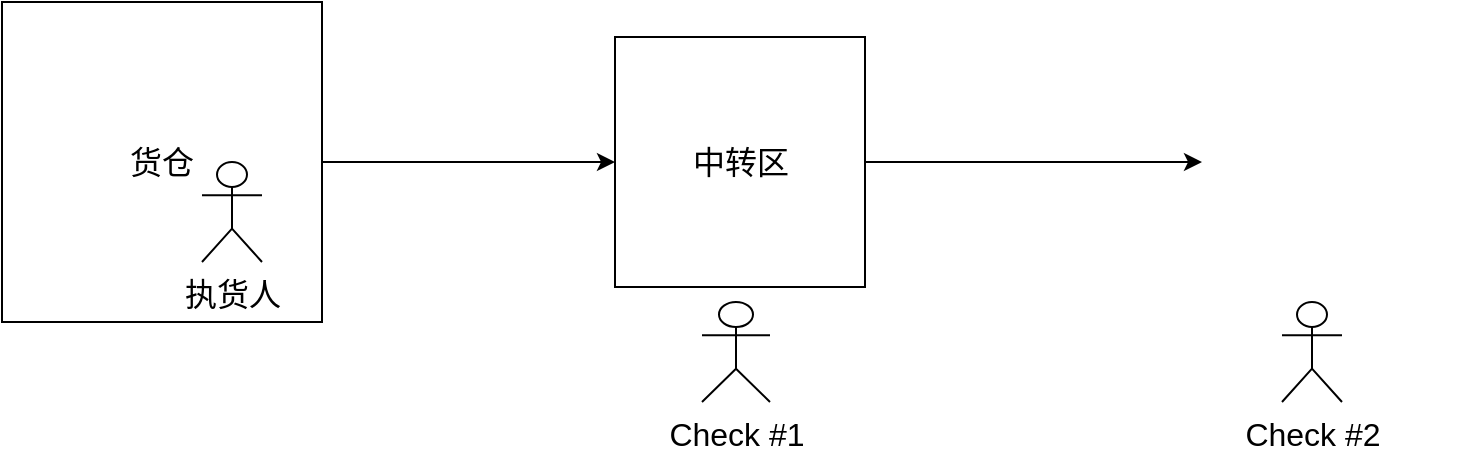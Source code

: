 <mxfile version="15.7.0" type="github" pages="7">
  <diagram id="dW6HS95guvmws_GOTu4k" name="第 1 页">
    <mxGraphModel dx="1414" dy="754" grid="1" gridSize="10" guides="1" tooltips="1" connect="1" arrows="1" fold="1" page="1" pageScale="1" pageWidth="827" pageHeight="1169" math="0" shadow="0">
      <root>
        <mxCell id="0" />
        <mxCell id="1" parent="0" />
        <mxCell id="2ieaLjKVM9jei-MbDt6W-1" style="edgeStyle=orthogonalEdgeStyle;rounded=0;orthogonalLoop=1;jettySize=auto;html=1;entryX=0;entryY=0.5;entryDx=0;entryDy=0;fontSize=16;" edge="1" parent="1" source="2ieaLjKVM9jei-MbDt6W-2" target="2ieaLjKVM9jei-MbDt6W-4">
          <mxGeometry relative="1" as="geometry" />
        </mxCell>
        <mxCell id="2ieaLjKVM9jei-MbDt6W-2" value="货仓" style="whiteSpace=wrap;html=1;aspect=fixed;fontSize=16;" vertex="1" parent="1">
          <mxGeometry x="414" y="825" width="160" height="160" as="geometry" />
        </mxCell>
        <mxCell id="2ieaLjKVM9jei-MbDt6W-3" style="edgeStyle=orthogonalEdgeStyle;rounded=0;orthogonalLoop=1;jettySize=auto;html=1;fontSize=16;" edge="1" parent="1" source="2ieaLjKVM9jei-MbDt6W-4" target="2ieaLjKVM9jei-MbDt6W-8">
          <mxGeometry relative="1" as="geometry" />
        </mxCell>
        <mxCell id="2ieaLjKVM9jei-MbDt6W-4" value="中转区" style="whiteSpace=wrap;html=1;aspect=fixed;fontSize=16;" vertex="1" parent="1">
          <mxGeometry x="720.5" y="842.5" width="125" height="125" as="geometry" />
        </mxCell>
        <mxCell id="2ieaLjKVM9jei-MbDt6W-5" value="执货人" style="shape=umlActor;verticalLabelPosition=bottom;verticalAlign=top;html=1;outlineConnect=0;fontSize=16;" vertex="1" parent="1">
          <mxGeometry x="514" y="905" width="30" height="50" as="geometry" />
        </mxCell>
        <mxCell id="2ieaLjKVM9jei-MbDt6W-6" value="Check #1" style="shape=umlActor;verticalLabelPosition=bottom;verticalAlign=top;html=1;outlineConnect=0;fontSize=16;" vertex="1" parent="1">
          <mxGeometry x="764" y="975" width="34" height="50" as="geometry" />
        </mxCell>
        <mxCell id="2ieaLjKVM9jei-MbDt6W-7" value="Check #2" style="shape=umlActor;verticalLabelPosition=bottom;verticalAlign=top;html=1;outlineConnect=0;fontSize=16;" vertex="1" parent="1">
          <mxGeometry x="1054" y="975" width="30" height="50" as="geometry" />
        </mxCell>
        <mxCell id="2ieaLjKVM9jei-MbDt6W-8" value="" style="shape=image;html=1;verticalAlign=top;verticalLabelPosition=bottom;labelBackgroundColor=#ffffff;imageAspect=0;aspect=fixed;image=https://cdn0.iconfinder.com/data/icons/e-commerce-line-style/32/ecommerce_line_style-07-128.png;fontSize=16;" vertex="1" parent="1">
          <mxGeometry x="1014" y="841" width="128" height="128" as="geometry" />
        </mxCell>
      </root>
    </mxGraphModel>
  </diagram>
  <diagram name="角色" id="RN5Eg7xyzHhXWzwu8P9J">
    <mxGraphModel dx="1414" dy="754" grid="1" gridSize="10" guides="1" tooltips="1" connect="1" arrows="1" fold="1" page="1" pageScale="1" pageWidth="827" pageHeight="1169" math="0" shadow="0">
      <root>
        <mxCell id="T8XjtjYot5bTpnzw3E0i-0" />
        <mxCell id="T8XjtjYot5bTpnzw3E0i-1" parent="T8XjtjYot5bTpnzw3E0i-0" />
        <mxCell id="T8XjtjYot5bTpnzw3E0i-4" value="" style="edgeStyle=orthogonalEdgeStyle;rounded=0;orthogonalLoop=1;jettySize=auto;html=1;" parent="T8XjtjYot5bTpnzw3E0i-1" source="T8XjtjYot5bTpnzw3E0i-2" target="T8XjtjYot5bTpnzw3E0i-3" edge="1">
          <mxGeometry relative="1" as="geometry" />
        </mxCell>
        <mxCell id="T8XjtjYot5bTpnzw3E0i-2" value="执货人" style="shape=umlActor;verticalLabelPosition=bottom;verticalAlign=top;html=1;outlineConnect=0;" parent="T8XjtjYot5bTpnzw3E0i-1" vertex="1">
          <mxGeometry x="150" y="300" width="40" height="90" as="geometry" />
        </mxCell>
        <mxCell id="T8XjtjYot5bTpnzw3E0i-7" style="edgeStyle=orthogonalEdgeStyle;rounded=0;orthogonalLoop=1;jettySize=auto;html=1;" parent="T8XjtjYot5bTpnzw3E0i-1" source="T8XjtjYot5bTpnzw3E0i-3" target="T8XjtjYot5bTpnzw3E0i-6" edge="1">
          <mxGeometry relative="1" as="geometry" />
        </mxCell>
        <mxCell id="T8XjtjYot5bTpnzw3E0i-3" value="Check #1" style="shape=umlActor;verticalLabelPosition=bottom;verticalAlign=top;html=1;outlineConnect=0;" parent="T8XjtjYot5bTpnzw3E0i-1" vertex="1">
          <mxGeometry x="350" y="300" width="40" height="90" as="geometry" />
        </mxCell>
        <mxCell id="T8XjtjYot5bTpnzw3E0i-6" value="Check #2&lt;br&gt;" style="shape=umlActor;verticalLabelPosition=bottom;verticalAlign=top;html=1;outlineConnect=0;" parent="T8XjtjYot5bTpnzw3E0i-1" vertex="1">
          <mxGeometry x="560" y="298" width="40" height="95" as="geometry" />
        </mxCell>
        <mxCell id="T8XjtjYot5bTpnzw3E0i-8" value="&lt;b&gt;任务：&lt;/b&gt;按分类把货品从货仓货架搬运到中转区域" style="text;html=1;strokeColor=none;fillColor=none;align=center;verticalAlign=middle;whiteSpace=wrap;rounded=0;fontSize=16;" parent="T8XjtjYot5bTpnzw3E0i-1" vertex="1">
          <mxGeometry x="92.5" y="400" width="155" height="90" as="geometry" />
        </mxCell>
        <mxCell id="T8XjtjYot5bTpnzw3E0i-9" value="&lt;b&gt;任务：&lt;/b&gt;按单据检查拣货人货品是否齐全" style="text;html=1;strokeColor=none;fillColor=none;align=center;verticalAlign=middle;whiteSpace=wrap;rounded=0;fontSize=16;" parent="T8XjtjYot5bTpnzw3E0i-1" vertex="1">
          <mxGeometry x="292.5" y="390" width="155" height="90" as="geometry" />
        </mxCell>
        <mxCell id="T8XjtjYot5bTpnzw3E0i-10" value="&lt;b&gt;任务：&lt;/b&gt;按单据检查当日发车的货品是否齐全" style="text;html=1;strokeColor=none;fillColor=none;align=center;verticalAlign=middle;whiteSpace=wrap;rounded=0;fontSize=16;" parent="T8XjtjYot5bTpnzw3E0i-1" vertex="1">
          <mxGeometry x="502.5" y="400" width="155" height="90" as="geometry" />
        </mxCell>
        <mxCell id="T8XjtjYot5bTpnzw3E0i-11" value="&lt;b&gt;数据：备货单和装运单&lt;/b&gt;" style="text;html=1;strokeColor=none;fillColor=none;align=center;verticalAlign=middle;whiteSpace=wrap;rounded=0;fontSize=16;" parent="T8XjtjYot5bTpnzw3E0i-1" vertex="1">
          <mxGeometry x="92.5" y="480" width="155" height="90" as="geometry" />
        </mxCell>
        <mxCell id="T8XjtjYot5bTpnzw3E0i-12" value="&lt;b&gt;数据：备货单和装运单&lt;/b&gt;" style="text;html=1;strokeColor=none;fillColor=none;align=center;verticalAlign=middle;whiteSpace=wrap;rounded=0;fontSize=16;" parent="T8XjtjYot5bTpnzw3E0i-1" vertex="1">
          <mxGeometry x="292.5" y="480" width="155" height="90" as="geometry" />
        </mxCell>
        <mxCell id="T8XjtjYot5bTpnzw3E0i-13" value="&lt;b&gt;数据：装运单&lt;/b&gt;" style="text;html=1;strokeColor=none;fillColor=none;align=center;verticalAlign=middle;whiteSpace=wrap;rounded=0;fontSize=16;" parent="T8XjtjYot5bTpnzw3E0i-1" vertex="1">
          <mxGeometry x="502.5" y="470" width="155" height="90" as="geometry" />
        </mxCell>
      </root>
    </mxGraphModel>
  </diagram>
  <diagram name="系统-System" id="JBzxFBBtjbFmkCUPRWWf">
    <mxGraphModel dx="1414" dy="1923" grid="1" gridSize="10" guides="1" tooltips="1" connect="1" arrows="1" fold="1" page="1" pageScale="1" pageWidth="827" pageHeight="1169" math="0" shadow="0">
      <root>
        <mxCell id="GH9QoLnfNXStUb854Kga-0" />
        <mxCell id="GH9QoLnfNXStUb854Kga-1" parent="GH9QoLnfNXStUb854Kga-0" />
        <mxCell id="fQVrf5nuYI30bz2VwErF-0" value="System" style="shape=umlActor;verticalLabelPosition=bottom;verticalAlign=top;html=1;outlineConnect=0;" parent="GH9QoLnfNXStUb854Kga-1" vertex="1">
          <mxGeometry x="60" y="180" width="30" height="60" as="geometry" />
        </mxCell>
        <mxCell id="Z0whkhyN7GWlp6EUqXMQ-0" value="" style="whiteSpace=wrap;html=1;aspect=fixed;" parent="GH9QoLnfNXStUb854Kga-1" vertex="1">
          <mxGeometry x="180" y="-110" width="740" height="740" as="geometry" />
        </mxCell>
        <mxCell id="KoVBPKjIj0M5qhGj-mXk-0" value="创建M-Label" style="ellipse;whiteSpace=wrap;html=1;" parent="GH9QoLnfNXStUb854Kga-1" vertex="1">
          <mxGeometry x="250" y="-70" width="130" height="40" as="geometry" />
        </mxCell>
        <mxCell id="d-ZVLx42ji1qy3dS4yXc-0" value="" style="endArrow=none;html=1;entryX=0;entryY=0.5;entryDx=0;entryDy=0;exitX=1;exitY=0.333;exitDx=0;exitDy=0;exitPerimeter=0;" parent="GH9QoLnfNXStUb854Kga-1" source="fQVrf5nuYI30bz2VwErF-0" target="KoVBPKjIj0M5qhGj-mXk-0" edge="1">
          <mxGeometry width="50" height="50" relative="1" as="geometry">
            <mxPoint x="80" y="290" as="sourcePoint" />
            <mxPoint x="252" y="-180" as="targetPoint" />
          </mxGeometry>
        </mxCell>
        <mxCell id="yqnbCYK7L1svutjOCTW2-0" value="扫描M-Label" style="ellipse;whiteSpace=wrap;html=1;" vertex="1" parent="GH9QoLnfNXStUb854Kga-1">
          <mxGeometry x="250" y="10" width="130" height="40" as="geometry" />
        </mxCell>
        <mxCell id="yqnbCYK7L1svutjOCTW2-1" value="打印M-Label" style="ellipse;whiteSpace=wrap;html=1;" vertex="1" parent="GH9QoLnfNXStUb854Kga-1">
          <mxGeometry x="250" y="90" width="130" height="40" as="geometry" />
        </mxCell>
        <mxCell id="yqnbCYK7L1svutjOCTW2-2" value="作废M-Label" style="ellipse;whiteSpace=wrap;html=1;" vertex="1" parent="GH9QoLnfNXStUb854Kga-1">
          <mxGeometry x="250" y="170" width="130" height="40" as="geometry" />
        </mxCell>
      </root>
    </mxGraphModel>
  </diagram>
  <diagram name="中国仓务" id="aX7WeZrMS_Q_YEy2cRiz">
    <mxGraphModel dx="1414" dy="1923" grid="1" gridSize="10" guides="1" tooltips="1" connect="1" arrows="1" fold="1" page="1" pageScale="1" pageWidth="827" pageHeight="1169" math="0" shadow="0">
      <root>
        <mxCell id="ycSmWlQAsSS37Xe2cIsM-0" />
        <mxCell id="ycSmWlQAsSS37Xe2cIsM-1" parent="ycSmWlQAsSS37Xe2cIsM-0" />
        <mxCell id="E5KgB8FS6xsmeb3wwWXx-0" value="中国仓务" style="shape=umlActor;verticalLabelPosition=bottom;verticalAlign=top;html=1;outlineConnect=0;" parent="ycSmWlQAsSS37Xe2cIsM-1" vertex="1">
          <mxGeometry x="60" y="180" width="30" height="60" as="geometry" />
        </mxCell>
        <mxCell id="E5KgB8FS6xsmeb3wwWXx-1" value="" style="whiteSpace=wrap;html=1;aspect=fixed;" parent="ycSmWlQAsSS37Xe2cIsM-1" vertex="1">
          <mxGeometry x="180" y="-110" width="740" height="740" as="geometry" />
        </mxCell>
        <mxCell id="E5KgB8FS6xsmeb3wwWXx-2" value="维护类别权限" style="ellipse;whiteSpace=wrap;html=1;" parent="ycSmWlQAsSS37Xe2cIsM-1" vertex="1">
          <mxGeometry x="250" y="-70" width="130" height="40" as="geometry" />
        </mxCell>
        <mxCell id="E5KgB8FS6xsmeb3wwWXx-3" value="" style="endArrow=none;html=1;entryX=0;entryY=0.5;entryDx=0;entryDy=0;exitX=1;exitY=0.333;exitDx=0;exitDy=0;exitPerimeter=0;" parent="ycSmWlQAsSS37Xe2cIsM-1" source="E5KgB8FS6xsmeb3wwWXx-0" target="E5KgB8FS6xsmeb3wwWXx-2" edge="1">
          <mxGeometry width="50" height="50" relative="1" as="geometry">
            <mxPoint x="80" y="290" as="sourcePoint" />
            <mxPoint x="252" y="-180" as="targetPoint" />
          </mxGeometry>
        </mxCell>
      </root>
    </mxGraphModel>
  </diagram>
  <diagram name="STO OUT Picking" id="Sf7SplbnZv0Vbs5fd_Bt">
    <mxGraphModel dx="1414" dy="1154" grid="1" gridSize="10" guides="1" tooltips="1" connect="1" arrows="1" fold="1" page="0" pageScale="1" pageWidth="827" pageHeight="1169" background="none" math="0" shadow="0">
      <root>
        <mxCell id="0" />
        <mxCell id="1" parent="0" />
        <mxCell id="sbqekXDAShvTbVDFq31S-10" value="" style="whiteSpace=wrap;html=1;aspect=fixed;" parent="1" vertex="1">
          <mxGeometry x="120" y="-90" width="800" height="800" as="geometry" />
        </mxCell>
        <mxCell id="sbqekXDAShvTbVDFq31S-1" value="执货人" style="shape=umlActor;verticalLabelPosition=bottom;verticalAlign=top;html=1;outlineConnect=0;" parent="1" vertex="1">
          <mxGeometry x="50" y="270" width="30" height="60" as="geometry" />
        </mxCell>
        <mxCell id="sbqekXDAShvTbVDFq31S-16" value="" style="endArrow=none;html=1;entryX=0;entryY=0.5;entryDx=0;entryDy=0;exitX=1;exitY=0.333;exitDx=0;exitDy=0;exitPerimeter=0;" parent="1" source="sbqekXDAShvTbVDFq31S-1" target="sbqekXDAShvTbVDFq31S-17" edge="1">
          <mxGeometry width="50" height="50" relative="1" as="geometry">
            <mxPoint x="390" y="360" as="sourcePoint" />
            <mxPoint x="240" y="82.5" as="targetPoint" />
          </mxGeometry>
        </mxCell>
        <mxCell id="sbqekXDAShvTbVDFq31S-17" value="分类列表" style="ellipse;whiteSpace=wrap;html=1;" parent="1" vertex="1">
          <mxGeometry x="250" y="-50" width="130" height="40" as="geometry" />
        </mxCell>
        <mxCell id="VBqgkhpZ9ih240z0g-t--1" value="快速确认" style="ellipse;whiteSpace=wrap;html=1;" parent="1" vertex="1">
          <mxGeometry x="250" y="200" width="130" height="40" as="geometry" />
        </mxCell>
        <mxCell id="VBqgkhpZ9ih240z0g-t--3" value="识别条码" style="ellipse;whiteSpace=wrap;html=1;" parent="1" vertex="1">
          <mxGeometry x="250" y="500" width="130" height="40" as="geometry" />
        </mxCell>
        <mxCell id="VBqgkhpZ9ih240z0g-t--6" value="同步数据" style="ellipse;whiteSpace=wrap;html=1;" parent="1" vertex="1">
          <mxGeometry x="250" y="550" width="130" height="40" as="geometry" />
        </mxCell>
        <mxCell id="JyzePSE50r30pMicakOr-1" value="Out 货功能" style="ellipse;whiteSpace=wrap;html=1;" parent="1" vertex="1">
          <mxGeometry x="252" y="350" width="130" height="40" as="geometry" />
        </mxCell>
        <mxCell id="JyzePSE50r30pMicakOr-2" value="新增临时货品" style="ellipse;whiteSpace=wrap;html=1;" parent="1" vertex="1">
          <mxGeometry x="250" y="400" width="130" height="40" as="geometry" />
        </mxCell>
        <mxCell id="JyzePSE50r30pMicakOr-3" value="差异报表" style="ellipse;whiteSpace=wrap;html=1;" parent="1" vertex="1">
          <mxGeometry x="250" y="600" width="130" height="40" as="geometry" />
        </mxCell>
        <mxCell id="bBrtBBPYtOslg3FTUoXi-11" value="扫描条码" style="ellipse;whiteSpace=wrap;html=1;" parent="1" vertex="1">
          <mxGeometry x="250" y="450" width="130" height="40" as="geometry" />
        </mxCell>
        <mxCell id="bBrtBBPYtOslg3FTUoXi-15" value="编辑执货数据" style="ellipse;whiteSpace=wrap;html=1;" parent="1" vertex="1">
          <mxGeometry x="250" y="250" width="130" height="40" as="geometry" />
        </mxCell>
        <mxCell id="bBrtBBPYtOslg3FTUoXi-20" value="" style="endArrow=none;html=1;entryX=0;entryY=0.5;entryDx=0;entryDy=0;" parent="1" target="3m_yJqC9-MLiNNnuTYRB-1" edge="1">
          <mxGeometry width="50" height="50" relative="1" as="geometry">
            <mxPoint x="80" y="290" as="sourcePoint" />
            <mxPoint x="250" y="30" as="targetPoint" />
          </mxGeometry>
        </mxCell>
        <mxCell id="bBrtBBPYtOslg3FTUoXi-21" value="" style="endArrow=none;html=1;entryX=0;entryY=0.5;entryDx=0;entryDy=0;" parent="1" target="VBqgkhpZ9ih240z0g-t--1" edge="1">
          <mxGeometry width="50" height="50" relative="1" as="geometry">
            <mxPoint x="80" y="290" as="sourcePoint" />
            <mxPoint x="420" y="360" as="targetPoint" />
          </mxGeometry>
        </mxCell>
        <mxCell id="bBrtBBPYtOslg3FTUoXi-22" value="" style="endArrow=none;html=1;entryX=0;entryY=0.5;entryDx=0;entryDy=0;" parent="1" target="bBrtBBPYtOslg3FTUoXi-15" edge="1">
          <mxGeometry width="50" height="50" relative="1" as="geometry">
            <mxPoint x="80" y="290" as="sourcePoint" />
            <mxPoint x="420" y="160" as="targetPoint" />
          </mxGeometry>
        </mxCell>
        <mxCell id="bBrtBBPYtOslg3FTUoXi-23" value="" style="endArrow=none;html=1;entryX=0;entryY=0.5;entryDx=0;entryDy=0;" parent="1" target="JyzePSE50r30pMicakOr-1" edge="1">
          <mxGeometry width="50" height="50" relative="1" as="geometry">
            <mxPoint x="80" y="290" as="sourcePoint" />
            <mxPoint x="420" y="360" as="targetPoint" />
          </mxGeometry>
        </mxCell>
        <mxCell id="bBrtBBPYtOslg3FTUoXi-24" value="" style="endArrow=none;html=1;exitX=1;exitY=0.333;exitDx=0;exitDy=0;exitPerimeter=0;entryX=0;entryY=0.5;entryDx=0;entryDy=0;" parent="1" source="sbqekXDAShvTbVDFq31S-1" target="JyzePSE50r30pMicakOr-2" edge="1">
          <mxGeometry width="50" height="50" relative="1" as="geometry">
            <mxPoint x="370" y="510" as="sourcePoint" />
            <mxPoint x="420" y="460" as="targetPoint" />
          </mxGeometry>
        </mxCell>
        <mxCell id="bBrtBBPYtOslg3FTUoXi-26" value="" style="endArrow=none;html=1;entryX=0;entryY=0.5;entryDx=0;entryDy=0;" parent="1" target="VBqgkhpZ9ih240z0g-t--3" edge="1">
          <mxGeometry width="50" height="50" relative="1" as="geometry">
            <mxPoint x="83" y="292" as="sourcePoint" />
            <mxPoint x="253" y="542" as="targetPoint" />
          </mxGeometry>
        </mxCell>
        <mxCell id="bBrtBBPYtOslg3FTUoXi-28" value="" style="endArrow=none;html=1;entryX=0;entryY=0.5;entryDx=0;entryDy=0;" parent="1" target="VBqgkhpZ9ih240z0g-t--6" edge="1">
          <mxGeometry width="50" height="50" relative="1" as="geometry">
            <mxPoint x="80" y="290" as="sourcePoint" />
            <mxPoint x="420" y="360" as="targetPoint" />
          </mxGeometry>
        </mxCell>
        <mxCell id="bBrtBBPYtOslg3FTUoXi-29" value="" style="endArrow=none;html=1;entryX=0;entryY=0.5;entryDx=0;entryDy=0;" parent="1" target="JyzePSE50r30pMicakOr-3" edge="1">
          <mxGeometry width="50" height="50" relative="1" as="geometry">
            <mxPoint x="80" y="290" as="sourcePoint" />
            <mxPoint x="420" y="360" as="targetPoint" />
          </mxGeometry>
        </mxCell>
        <mxCell id="3m_yJqC9-MLiNNnuTYRB-1" value="物料查询" style="ellipse;whiteSpace=wrap;html=1;" parent="1" vertex="1">
          <mxGeometry x="252" y="100" width="130" height="40" as="geometry" />
        </mxCell>
        <mxCell id="3m_yJqC9-MLiNNnuTYRB-6" value="" style="endArrow=none;html=1;entryX=0;entryY=0.5;entryDx=0;entryDy=0;" parent="1" target="3m_yJqC9-MLiNNnuTYRB-7" edge="1">
          <mxGeometry width="50" height="50" relative="1" as="geometry">
            <mxPoint x="80" y="290" as="sourcePoint" />
            <mxPoint x="740" y="210" as="targetPoint" />
          </mxGeometry>
        </mxCell>
        <mxCell id="3m_yJqC9-MLiNNnuTYRB-7" value="上传图片/语音" style="ellipse;whiteSpace=wrap;html=1;" parent="1" vertex="1">
          <mxGeometry x="252" y="300" width="130" height="40" as="geometry" />
        </mxCell>
        <mxCell id="Z1wDomYnZZ2-zo3To85r-1" value="单据列表" style="ellipse;whiteSpace=wrap;html=1;" parent="1" vertex="1">
          <mxGeometry x="250" width="130" height="40" as="geometry" />
        </mxCell>
        <mxCell id="Z1wDomYnZZ2-zo3To85r-2" value="物料列表" style="ellipse;whiteSpace=wrap;html=1;" parent="1" vertex="1">
          <mxGeometry x="250" y="50" width="130" height="40" as="geometry" />
        </mxCell>
        <mxCell id="Z1wDomYnZZ2-zo3To85r-4" value="" style="endArrow=none;html=1;entryX=0;entryY=0.5;entryDx=0;entryDy=0;exitX=1;exitY=0.333;exitDx=0;exitDy=0;exitPerimeter=0;" parent="1" source="sbqekXDAShvTbVDFq31S-1" target="Z1wDomYnZZ2-zo3To85r-1" edge="1">
          <mxGeometry width="50" height="50" relative="1" as="geometry">
            <mxPoint x="690" y="60" as="sourcePoint" />
            <mxPoint x="740" y="10" as="targetPoint" />
          </mxGeometry>
        </mxCell>
        <mxCell id="A0DDHNCoCgKIKD-Wh3gr-2" value="" style="endArrow=none;html=1;entryX=0;entryY=0.5;entryDx=0;entryDy=0;" parent="1" target="Z1wDomYnZZ2-zo3To85r-2" edge="1">
          <mxGeometry width="50" height="50" relative="1" as="geometry">
            <mxPoint x="80" y="290" as="sourcePoint" />
            <mxPoint x="740" y="130" as="targetPoint" />
          </mxGeometry>
        </mxCell>
        <mxCell id="A0DDHNCoCgKIKD-Wh3gr-3" value="提交数据" style="ellipse;whiteSpace=wrap;html=1;" parent="1" vertex="1">
          <mxGeometry x="252" y="150" width="130" height="40" as="geometry" />
        </mxCell>
        <mxCell id="A0DDHNCoCgKIKD-Wh3gr-6" value="" style="endArrow=none;html=1;entryX=0;entryY=0.5;entryDx=0;entryDy=0;" parent="1" target="bBrtBBPYtOslg3FTUoXi-11" edge="1">
          <mxGeometry width="50" height="50" relative="1" as="geometry">
            <mxPoint x="80" y="290" as="sourcePoint" />
            <mxPoint x="740" y="330" as="targetPoint" />
          </mxGeometry>
        </mxCell>
        <mxCell id="A0DDHNCoCgKIKD-Wh3gr-7" value="" style="endArrow=none;html=1;entryX=0;entryY=0.5;entryDx=0;entryDy=0;" parent="1" target="A0DDHNCoCgKIKD-Wh3gr-3" edge="1">
          <mxGeometry width="50" height="50" relative="1" as="geometry">
            <mxPoint x="90" y="290" as="sourcePoint" />
            <mxPoint x="740" y="30" as="targetPoint" />
          </mxGeometry>
        </mxCell>
      </root>
    </mxGraphModel>
  </diagram>
  <diagram name="STO OUT Checking #1" id="8v78zp3ntgqdLye06FQE">
    <mxGraphModel dx="1414" dy="1957" grid="1" gridSize="10" guides="1" tooltips="1" connect="1" arrows="1" fold="1" page="1" pageScale="1" pageWidth="827" pageHeight="1169" math="0" shadow="0">
      <root>
        <mxCell id="FmgltvlORoiima0Gi_zr-0" />
        <mxCell id="FmgltvlORoiima0Gi_zr-1" parent="FmgltvlORoiima0Gi_zr-0" />
        <mxCell id="scBC0-Nksr0uFT2MQzMm-0" value="" style="whiteSpace=wrap;html=1;aspect=fixed;" parent="FmgltvlORoiima0Gi_zr-1" vertex="1">
          <mxGeometry x="160" y="-220" width="1040" height="1040" as="geometry" />
        </mxCell>
        <mxCell id="scBC0-Nksr0uFT2MQzMm-1" value="Check货#1" style="shape=umlActor;verticalLabelPosition=bottom;verticalAlign=top;html=1;outlineConnect=0;" parent="FmgltvlORoiima0Gi_zr-1" vertex="1">
          <mxGeometry x="50" y="270" width="30" height="60" as="geometry" />
        </mxCell>
        <mxCell id="scBC0-Nksr0uFT2MQzMm-6" value="快速确认" style="ellipse;whiteSpace=wrap;html=1;" parent="FmgltvlORoiima0Gi_zr-1" vertex="1">
          <mxGeometry x="250" y="200" width="130" height="40" as="geometry" />
        </mxCell>
        <mxCell id="scBC0-Nksr0uFT2MQzMm-7" value="录入磅重" style="ellipse;whiteSpace=wrap;html=1;" parent="FmgltvlORoiima0Gi_zr-1" vertex="1">
          <mxGeometry x="250" y="410" width="130" height="40" as="geometry" />
        </mxCell>
        <mxCell id="scBC0-Nksr0uFT2MQzMm-8" value="识别条码" style="ellipse;whiteSpace=wrap;html=1;" parent="FmgltvlORoiima0Gi_zr-1" vertex="1">
          <mxGeometry x="250" y="510" width="130" height="40" as="geometry" />
        </mxCell>
        <mxCell id="scBC0-Nksr0uFT2MQzMm-9" value="同步数据" style="ellipse;whiteSpace=wrap;html=1;" parent="FmgltvlORoiima0Gi_zr-1" vertex="1">
          <mxGeometry x="250" y="560" width="130" height="40" as="geometry" />
        </mxCell>
        <mxCell id="scBC0-Nksr0uFT2MQzMm-10" value="Out 货功能" style="ellipse;whiteSpace=wrap;html=1;" parent="FmgltvlORoiima0Gi_zr-1" vertex="1">
          <mxGeometry x="252" y="350" width="130" height="40" as="geometry" />
        </mxCell>
        <mxCell id="scBC0-Nksr0uFT2MQzMm-12" value="差异报表" style="ellipse;whiteSpace=wrap;html=1;" parent="FmgltvlORoiima0Gi_zr-1" vertex="1">
          <mxGeometry x="250" y="610" width="130" height="40" as="geometry" />
        </mxCell>
        <mxCell id="scBC0-Nksr0uFT2MQzMm-14" value="扫描条码" style="ellipse;whiteSpace=wrap;html=1;" parent="FmgltvlORoiima0Gi_zr-1" vertex="1">
          <mxGeometry x="252" y="460" width="130" height="40" as="geometry" />
        </mxCell>
        <mxCell id="scBC0-Nksr0uFT2MQzMm-15" value="编辑执货数据" style="ellipse;whiteSpace=wrap;html=1;" parent="FmgltvlORoiima0Gi_zr-1" vertex="1">
          <mxGeometry x="250" y="250" width="130" height="40" as="geometry" />
        </mxCell>
        <mxCell id="scBC0-Nksr0uFT2MQzMm-16" value="" style="endArrow=none;html=1;entryX=0;entryY=0.5;entryDx=0;entryDy=0;" parent="FmgltvlORoiima0Gi_zr-1" target="scBC0-Nksr0uFT2MQzMm-25" edge="1">
          <mxGeometry width="50" height="50" relative="1" as="geometry">
            <mxPoint x="80" y="290" as="sourcePoint" />
            <mxPoint x="250" y="30" as="targetPoint" />
          </mxGeometry>
        </mxCell>
        <mxCell id="scBC0-Nksr0uFT2MQzMm-17" value="" style="endArrow=none;html=1;entryX=0;entryY=0.5;entryDx=0;entryDy=0;" parent="FmgltvlORoiima0Gi_zr-1" target="scBC0-Nksr0uFT2MQzMm-6" edge="1">
          <mxGeometry width="50" height="50" relative="1" as="geometry">
            <mxPoint x="80" y="290" as="sourcePoint" />
            <mxPoint x="420" y="360" as="targetPoint" />
          </mxGeometry>
        </mxCell>
        <mxCell id="scBC0-Nksr0uFT2MQzMm-18" value="" style="endArrow=none;html=1;entryX=0;entryY=0.5;entryDx=0;entryDy=0;" parent="FmgltvlORoiima0Gi_zr-1" target="scBC0-Nksr0uFT2MQzMm-15" edge="1">
          <mxGeometry width="50" height="50" relative="1" as="geometry">
            <mxPoint x="80" y="290" as="sourcePoint" />
            <mxPoint x="420" y="160" as="targetPoint" />
          </mxGeometry>
        </mxCell>
        <mxCell id="scBC0-Nksr0uFT2MQzMm-19" value="" style="endArrow=none;html=1;entryX=0;entryY=0.5;entryDx=0;entryDy=0;" parent="FmgltvlORoiima0Gi_zr-1" target="scBC0-Nksr0uFT2MQzMm-10" edge="1">
          <mxGeometry width="50" height="50" relative="1" as="geometry">
            <mxPoint x="80" y="290" as="sourcePoint" />
            <mxPoint x="420" y="360" as="targetPoint" />
          </mxGeometry>
        </mxCell>
        <mxCell id="scBC0-Nksr0uFT2MQzMm-21" value="" style="endArrow=none;html=1;exitX=1;exitY=0.333;exitDx=0;exitDy=0;exitPerimeter=0;entryX=0;entryY=0.5;entryDx=0;entryDy=0;" parent="FmgltvlORoiima0Gi_zr-1" source="scBC0-Nksr0uFT2MQzMm-1" target="scBC0-Nksr0uFT2MQzMm-7" edge="1">
          <mxGeometry width="50" height="50" relative="1" as="geometry">
            <mxPoint x="370" y="510" as="sourcePoint" />
            <mxPoint x="420" y="460" as="targetPoint" />
          </mxGeometry>
        </mxCell>
        <mxCell id="scBC0-Nksr0uFT2MQzMm-22" value="" style="endArrow=none;html=1;entryX=0;entryY=0.5;entryDx=0;entryDy=0;" parent="FmgltvlORoiima0Gi_zr-1" target="scBC0-Nksr0uFT2MQzMm-8" edge="1">
          <mxGeometry width="50" height="50" relative="1" as="geometry">
            <mxPoint x="83" y="292" as="sourcePoint" />
            <mxPoint x="253" y="542" as="targetPoint" />
          </mxGeometry>
        </mxCell>
        <mxCell id="scBC0-Nksr0uFT2MQzMm-23" value="" style="endArrow=none;html=1;entryX=0;entryY=0.5;entryDx=0;entryDy=0;" parent="FmgltvlORoiima0Gi_zr-1" target="scBC0-Nksr0uFT2MQzMm-9" edge="1">
          <mxGeometry width="50" height="50" relative="1" as="geometry">
            <mxPoint x="80" y="290" as="sourcePoint" />
            <mxPoint x="420" y="360" as="targetPoint" />
          </mxGeometry>
        </mxCell>
        <mxCell id="scBC0-Nksr0uFT2MQzMm-24" value="" style="endArrow=none;html=1;entryX=0;entryY=0.5;entryDx=0;entryDy=0;" parent="FmgltvlORoiima0Gi_zr-1" target="scBC0-Nksr0uFT2MQzMm-12" edge="1">
          <mxGeometry width="50" height="50" relative="1" as="geometry">
            <mxPoint x="80" y="290" as="sourcePoint" />
            <mxPoint x="420" y="360" as="targetPoint" />
          </mxGeometry>
        </mxCell>
        <mxCell id="scBC0-Nksr0uFT2MQzMm-25" value="物料查询" style="ellipse;whiteSpace=wrap;html=1;" parent="FmgltvlORoiima0Gi_zr-1" vertex="1">
          <mxGeometry x="250" y="100" width="130" height="40" as="geometry" />
        </mxCell>
        <mxCell id="scBC0-Nksr0uFT2MQzMm-27" value="" style="endArrow=none;html=1;entryX=0;entryY=0.5;entryDx=0;entryDy=0;" parent="FmgltvlORoiima0Gi_zr-1" target="scBC0-Nksr0uFT2MQzMm-28" edge="1">
          <mxGeometry width="50" height="50" relative="1" as="geometry">
            <mxPoint x="80" y="290" as="sourcePoint" />
            <mxPoint x="740" y="210" as="targetPoint" />
          </mxGeometry>
        </mxCell>
        <mxCell id="scBC0-Nksr0uFT2MQzMm-28" value="上传图片/语音" style="ellipse;whiteSpace=wrap;html=1;" parent="FmgltvlORoiima0Gi_zr-1" vertex="1">
          <mxGeometry x="252" y="300" width="130" height="40" as="geometry" />
        </mxCell>
        <mxCell id="scBC0-Nksr0uFT2MQzMm-29" value="单据列表" style="ellipse;whiteSpace=wrap;html=1;" parent="FmgltvlORoiima0Gi_zr-1" vertex="1">
          <mxGeometry x="250" width="130" height="40" as="geometry" />
        </mxCell>
        <mxCell id="scBC0-Nksr0uFT2MQzMm-30" value="物料列表" style="ellipse;whiteSpace=wrap;html=1;" parent="FmgltvlORoiima0Gi_zr-1" vertex="1">
          <mxGeometry x="250" y="50" width="130" height="40" as="geometry" />
        </mxCell>
        <mxCell id="scBC0-Nksr0uFT2MQzMm-31" value="" style="endArrow=none;html=1;entryX=0;entryY=0.5;entryDx=0;entryDy=0;exitX=1;exitY=0.333;exitDx=0;exitDy=0;exitPerimeter=0;" parent="FmgltvlORoiima0Gi_zr-1" source="scBC0-Nksr0uFT2MQzMm-1" target="scBC0-Nksr0uFT2MQzMm-29" edge="1">
          <mxGeometry width="50" height="50" relative="1" as="geometry">
            <mxPoint x="690" y="60" as="sourcePoint" />
            <mxPoint x="740" y="10" as="targetPoint" />
          </mxGeometry>
        </mxCell>
        <mxCell id="scBC0-Nksr0uFT2MQzMm-32" value="" style="endArrow=none;html=1;entryX=0;entryY=0.5;entryDx=0;entryDy=0;" parent="FmgltvlORoiima0Gi_zr-1" target="scBC0-Nksr0uFT2MQzMm-30" edge="1">
          <mxGeometry width="50" height="50" relative="1" as="geometry">
            <mxPoint x="80" y="290" as="sourcePoint" />
            <mxPoint x="740" y="130" as="targetPoint" />
          </mxGeometry>
        </mxCell>
        <mxCell id="scBC0-Nksr0uFT2MQzMm-33" value="提交数据" style="ellipse;whiteSpace=wrap;html=1;" parent="FmgltvlORoiima0Gi_zr-1" vertex="1">
          <mxGeometry x="252" y="150" width="130" height="40" as="geometry" />
        </mxCell>
        <mxCell id="scBC0-Nksr0uFT2MQzMm-36" value="" style="endArrow=none;html=1;entryX=0;entryY=0.5;entryDx=0;entryDy=0;" parent="FmgltvlORoiima0Gi_zr-1" target="scBC0-Nksr0uFT2MQzMm-14" edge="1">
          <mxGeometry width="50" height="50" relative="1" as="geometry">
            <mxPoint x="80" y="290" as="sourcePoint" />
            <mxPoint x="740" y="330" as="targetPoint" />
          </mxGeometry>
        </mxCell>
        <mxCell id="scBC0-Nksr0uFT2MQzMm-37" value="" style="endArrow=none;html=1;entryX=0;entryY=0.5;entryDx=0;entryDy=0;" parent="FmgltvlORoiima0Gi_zr-1" target="scBC0-Nksr0uFT2MQzMm-33" edge="1">
          <mxGeometry width="50" height="50" relative="1" as="geometry">
            <mxPoint x="90" y="290" as="sourcePoint" />
            <mxPoint x="740" y="30" as="targetPoint" />
          </mxGeometry>
        </mxCell>
      </root>
    </mxGraphModel>
  </diagram>
  <diagram name="STO OUT Checking #2" id="9TF0we54D3ykD-2fl1Z-">
    <mxGraphModel dx="1414" dy="1957" grid="1" gridSize="10" guides="1" tooltips="1" connect="1" arrows="1" fold="1" page="1" pageScale="1" pageWidth="827" pageHeight="1169" math="0" shadow="0">
      <root>
        <mxCell id="Yy5fkr_IHsDEomr8ZkoX-0" />
        <mxCell id="Yy5fkr_IHsDEomr8ZkoX-1" parent="Yy5fkr_IHsDEomr8ZkoX-0" />
        <mxCell id="cka-Z_tfWMD81nuGHEK--0" value="" style="whiteSpace=wrap;html=1;aspect=fixed;" parent="Yy5fkr_IHsDEomr8ZkoX-1" vertex="1">
          <mxGeometry x="100" y="-300" width="1040" height="1040" as="geometry" />
        </mxCell>
        <mxCell id="cka-Z_tfWMD81nuGHEK--1" value="Check货 #2" style="shape=umlActor;verticalLabelPosition=bottom;verticalAlign=top;html=1;outlineConnect=0;" parent="Yy5fkr_IHsDEomr8ZkoX-1" vertex="1">
          <mxGeometry x="50" y="270" width="30" height="60" as="geometry" />
        </mxCell>
        <mxCell id="cka-Z_tfWMD81nuGHEK--6" value="快速确认" style="ellipse;whiteSpace=wrap;html=1;" parent="Yy5fkr_IHsDEomr8ZkoX-1" vertex="1">
          <mxGeometry x="250" y="200" width="130" height="40" as="geometry" />
        </mxCell>
        <mxCell id="cka-Z_tfWMD81nuGHEK--7" value="录入磅重" style="ellipse;whiteSpace=wrap;html=1;" parent="Yy5fkr_IHsDEomr8ZkoX-1" vertex="1">
          <mxGeometry x="250" y="400" width="130" height="40" as="geometry" />
        </mxCell>
        <mxCell id="cka-Z_tfWMD81nuGHEK--8" value="识别条码" style="ellipse;whiteSpace=wrap;html=1;" parent="Yy5fkr_IHsDEomr8ZkoX-1" vertex="1">
          <mxGeometry x="250" y="500" width="130" height="40" as="geometry" />
        </mxCell>
        <mxCell id="cka-Z_tfWMD81nuGHEK--10" value="Out 货功能" style="ellipse;whiteSpace=wrap;html=1;" parent="Yy5fkr_IHsDEomr8ZkoX-1" vertex="1">
          <mxGeometry x="252" y="350" width="130" height="40" as="geometry" />
        </mxCell>
        <mxCell id="cka-Z_tfWMD81nuGHEK--12" value="差异报表" style="ellipse;whiteSpace=wrap;html=1;" parent="Yy5fkr_IHsDEomr8ZkoX-1" vertex="1">
          <mxGeometry x="250" y="545" width="130" height="40" as="geometry" />
        </mxCell>
        <mxCell id="cka-Z_tfWMD81nuGHEK--14" value="扫描条码" style="ellipse;whiteSpace=wrap;html=1;" parent="Yy5fkr_IHsDEomr8ZkoX-1" vertex="1">
          <mxGeometry x="252" y="450" width="130" height="40" as="geometry" />
        </mxCell>
        <mxCell id="cka-Z_tfWMD81nuGHEK--15" value="编辑执货数据" style="ellipse;whiteSpace=wrap;html=1;" parent="Yy5fkr_IHsDEomr8ZkoX-1" vertex="1">
          <mxGeometry x="250" y="250" width="130" height="40" as="geometry" />
        </mxCell>
        <mxCell id="cka-Z_tfWMD81nuGHEK--16" value="" style="endArrow=none;html=1;entryX=0;entryY=0.5;entryDx=0;entryDy=0;" parent="Yy5fkr_IHsDEomr8ZkoX-1" target="cka-Z_tfWMD81nuGHEK--25" edge="1">
          <mxGeometry width="50" height="50" relative="1" as="geometry">
            <mxPoint x="80" y="290" as="sourcePoint" />
            <mxPoint x="250" y="30" as="targetPoint" />
          </mxGeometry>
        </mxCell>
        <mxCell id="cka-Z_tfWMD81nuGHEK--17" value="" style="endArrow=none;html=1;entryX=0;entryY=0.5;entryDx=0;entryDy=0;" parent="Yy5fkr_IHsDEomr8ZkoX-1" target="cka-Z_tfWMD81nuGHEK--6" edge="1">
          <mxGeometry width="50" height="50" relative="1" as="geometry">
            <mxPoint x="80" y="290" as="sourcePoint" />
            <mxPoint x="420" y="360" as="targetPoint" />
          </mxGeometry>
        </mxCell>
        <mxCell id="cka-Z_tfWMD81nuGHEK--18" value="" style="endArrow=none;html=1;entryX=0;entryY=0.5;entryDx=0;entryDy=0;" parent="Yy5fkr_IHsDEomr8ZkoX-1" target="cka-Z_tfWMD81nuGHEK--15" edge="1">
          <mxGeometry width="50" height="50" relative="1" as="geometry">
            <mxPoint x="80" y="290" as="sourcePoint" />
            <mxPoint x="420" y="160" as="targetPoint" />
          </mxGeometry>
        </mxCell>
        <mxCell id="cka-Z_tfWMD81nuGHEK--19" value="" style="endArrow=none;html=1;entryX=0;entryY=0.5;entryDx=0;entryDy=0;" parent="Yy5fkr_IHsDEomr8ZkoX-1" target="cka-Z_tfWMD81nuGHEK--10" edge="1">
          <mxGeometry width="50" height="50" relative="1" as="geometry">
            <mxPoint x="80" y="290" as="sourcePoint" />
            <mxPoint x="420" y="360" as="targetPoint" />
          </mxGeometry>
        </mxCell>
        <mxCell id="cka-Z_tfWMD81nuGHEK--21" value="" style="endArrow=none;html=1;exitX=1;exitY=0.333;exitDx=0;exitDy=0;exitPerimeter=0;entryX=0;entryY=0.5;entryDx=0;entryDy=0;" parent="Yy5fkr_IHsDEomr8ZkoX-1" source="cka-Z_tfWMD81nuGHEK--1" target="cka-Z_tfWMD81nuGHEK--7" edge="1">
          <mxGeometry width="50" height="50" relative="1" as="geometry">
            <mxPoint x="370" y="510" as="sourcePoint" />
            <mxPoint x="420" y="460" as="targetPoint" />
          </mxGeometry>
        </mxCell>
        <mxCell id="cka-Z_tfWMD81nuGHEK--22" value="" style="endArrow=none;html=1;entryX=0;entryY=0.5;entryDx=0;entryDy=0;" parent="Yy5fkr_IHsDEomr8ZkoX-1" target="cka-Z_tfWMD81nuGHEK--8" edge="1">
          <mxGeometry width="50" height="50" relative="1" as="geometry">
            <mxPoint x="83" y="292" as="sourcePoint" />
            <mxPoint x="253" y="542" as="targetPoint" />
          </mxGeometry>
        </mxCell>
        <mxCell id="cka-Z_tfWMD81nuGHEK--24" value="" style="endArrow=none;html=1;entryX=0;entryY=0.5;entryDx=0;entryDy=0;" parent="Yy5fkr_IHsDEomr8ZkoX-1" target="cka-Z_tfWMD81nuGHEK--12" edge="1">
          <mxGeometry width="50" height="50" relative="1" as="geometry">
            <mxPoint x="80" y="290" as="sourcePoint" />
            <mxPoint x="420" y="360" as="targetPoint" />
          </mxGeometry>
        </mxCell>
        <mxCell id="cka-Z_tfWMD81nuGHEK--25" value="物料查询" style="ellipse;whiteSpace=wrap;html=1;" parent="Yy5fkr_IHsDEomr8ZkoX-1" vertex="1">
          <mxGeometry x="250" y="100" width="130" height="40" as="geometry" />
        </mxCell>
        <mxCell id="cka-Z_tfWMD81nuGHEK--27" value="" style="endArrow=none;html=1;entryX=0;entryY=0.5;entryDx=0;entryDy=0;" parent="Yy5fkr_IHsDEomr8ZkoX-1" target="cka-Z_tfWMD81nuGHEK--28" edge="1">
          <mxGeometry width="50" height="50" relative="1" as="geometry">
            <mxPoint x="80" y="290" as="sourcePoint" />
            <mxPoint x="740" y="210" as="targetPoint" />
          </mxGeometry>
        </mxCell>
        <mxCell id="cka-Z_tfWMD81nuGHEK--28" value="上传图片/语音" style="ellipse;whiteSpace=wrap;html=1;" parent="Yy5fkr_IHsDEomr8ZkoX-1" vertex="1">
          <mxGeometry x="252" y="300" width="130" height="40" as="geometry" />
        </mxCell>
        <mxCell id="cka-Z_tfWMD81nuGHEK--29" value="单据列表" style="ellipse;whiteSpace=wrap;html=1;" parent="Yy5fkr_IHsDEomr8ZkoX-1" vertex="1">
          <mxGeometry x="250" y="-50" width="130" height="40" as="geometry" />
        </mxCell>
        <mxCell id="cka-Z_tfWMD81nuGHEK--30" value="物料列表" style="ellipse;whiteSpace=wrap;html=1;" parent="Yy5fkr_IHsDEomr8ZkoX-1" vertex="1">
          <mxGeometry x="250" y="50" width="130" height="40" as="geometry" />
        </mxCell>
        <mxCell id="cka-Z_tfWMD81nuGHEK--31" value="" style="endArrow=none;html=1;entryX=0;entryY=0.5;entryDx=0;entryDy=0;exitX=1;exitY=0.333;exitDx=0;exitDy=0;exitPerimeter=0;" parent="Yy5fkr_IHsDEomr8ZkoX-1" source="cka-Z_tfWMD81nuGHEK--1" target="cka-Z_tfWMD81nuGHEK--29" edge="1">
          <mxGeometry width="50" height="50" relative="1" as="geometry">
            <mxPoint x="690" y="60" as="sourcePoint" />
            <mxPoint x="740" y="10" as="targetPoint" />
          </mxGeometry>
        </mxCell>
        <mxCell id="cka-Z_tfWMD81nuGHEK--32" value="" style="endArrow=none;html=1;entryX=0;entryY=0.5;entryDx=0;entryDy=0;" parent="Yy5fkr_IHsDEomr8ZkoX-1" target="cka-Z_tfWMD81nuGHEK--30" edge="1">
          <mxGeometry width="50" height="50" relative="1" as="geometry">
            <mxPoint x="80" y="290" as="sourcePoint" />
            <mxPoint x="740" y="130" as="targetPoint" />
          </mxGeometry>
        </mxCell>
        <mxCell id="cka-Z_tfWMD81nuGHEK--33" value="提交数据" style="ellipse;whiteSpace=wrap;html=1;" parent="Yy5fkr_IHsDEomr8ZkoX-1" vertex="1">
          <mxGeometry x="252" y="150" width="130" height="40" as="geometry" />
        </mxCell>
        <mxCell id="cka-Z_tfWMD81nuGHEK--36" value="" style="endArrow=none;html=1;entryX=0;entryY=0.5;entryDx=0;entryDy=0;" parent="Yy5fkr_IHsDEomr8ZkoX-1" target="cka-Z_tfWMD81nuGHEK--14" edge="1">
          <mxGeometry width="50" height="50" relative="1" as="geometry">
            <mxPoint x="80" y="290" as="sourcePoint" />
            <mxPoint x="740" y="330" as="targetPoint" />
          </mxGeometry>
        </mxCell>
        <mxCell id="cka-Z_tfWMD81nuGHEK--37" value="" style="endArrow=none;html=1;entryX=0;entryY=0.5;entryDx=0;entryDy=0;" parent="Yy5fkr_IHsDEomr8ZkoX-1" target="cka-Z_tfWMD81nuGHEK--33" edge="1">
          <mxGeometry width="50" height="50" relative="1" as="geometry">
            <mxPoint x="80" y="290" as="sourcePoint" />
            <mxPoint x="740" y="30" as="targetPoint" />
          </mxGeometry>
        </mxCell>
        <mxCell id="WgSU5nZZeTkV81rjLKvN-0" value="确定单据" style="ellipse;whiteSpace=wrap;html=1;" parent="Yy5fkr_IHsDEomr8ZkoX-1" vertex="1">
          <mxGeometry x="250" width="130" height="40" as="geometry" />
        </mxCell>
        <mxCell id="WgSU5nZZeTkV81rjLKvN-2" value="" style="endArrow=none;html=1;fontSize=16;entryX=0;entryY=0.5;entryDx=0;entryDy=0;" parent="Yy5fkr_IHsDEomr8ZkoX-1" target="WgSU5nZZeTkV81rjLKvN-0" edge="1">
          <mxGeometry width="50" height="50" relative="1" as="geometry">
            <mxPoint x="80" y="290" as="sourcePoint" />
            <mxPoint x="710" y="150" as="targetPoint" />
          </mxGeometry>
        </mxCell>
      </root>
    </mxGraphModel>
  </diagram>
</mxfile>
